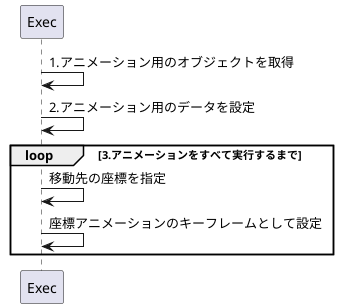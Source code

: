 @startuml
Exec -> Exec: 1.アニメーション用のオブジェクトを取得
Exec -> Exec: 2.アニメーション用のデータを設定

loop 3.アニメーションをすべて実行するまで
    Exec -> Exec: 移動先の座標を指定
    Exec -> Exec: 座標アニメーションのキーフレームとして設定
end

@enduml
